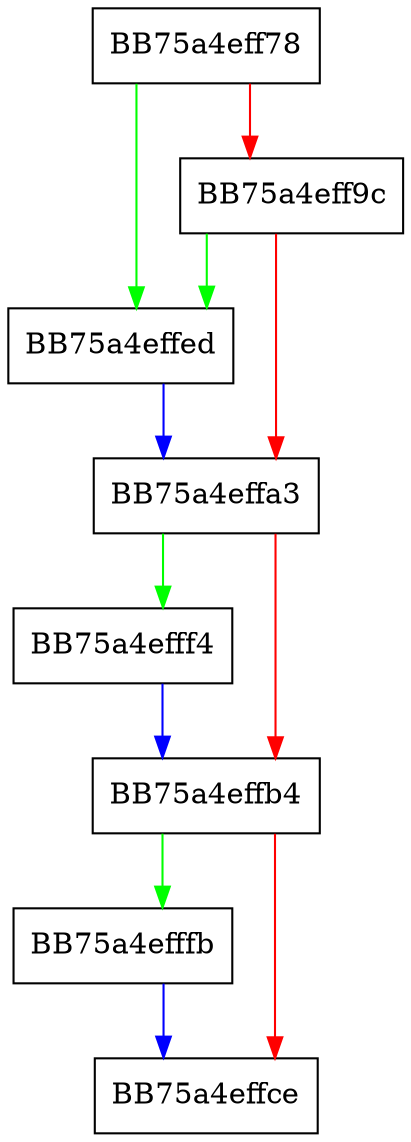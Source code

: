 digraph addNodeLinkToMap {
  node [shape="box"];
  graph [splines=ortho];
  BB75a4eff78 -> BB75a4effed [color="green"];
  BB75a4eff78 -> BB75a4eff9c [color="red"];
  BB75a4eff9c -> BB75a4effed [color="green"];
  BB75a4eff9c -> BB75a4effa3 [color="red"];
  BB75a4effa3 -> BB75a4efff4 [color="green"];
  BB75a4effa3 -> BB75a4effb4 [color="red"];
  BB75a4effb4 -> BB75a4efffb [color="green"];
  BB75a4effb4 -> BB75a4effce [color="red"];
  BB75a4effed -> BB75a4effa3 [color="blue"];
  BB75a4efff4 -> BB75a4effb4 [color="blue"];
  BB75a4efffb -> BB75a4effce [color="blue"];
}